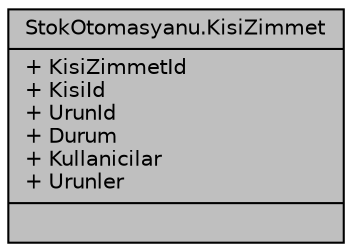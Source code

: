digraph "StokOtomasyanu.KisiZimmet"
{
  edge [fontname="Helvetica",fontsize="10",labelfontname="Helvetica",labelfontsize="10"];
  node [fontname="Helvetica",fontsize="10",shape=record];
  Node1 [label="{StokOtomasyanu.KisiZimmet\n|+ KisiZimmetId\l+ KisiId\l+ UrunId\l+ Durum\l+ Kullanicilar\l+ Urunler\l|}",height=0.2,width=0.4,color="black", fillcolor="grey75", style="filled", fontcolor="black"];
}

